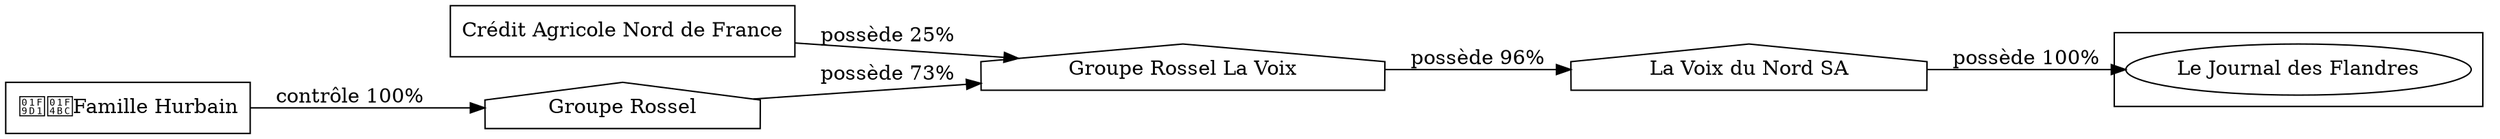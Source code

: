 digraph {
  rankdir=LR;
  subgraph roots {
    
      "credit-agricole-nord-de-france-172"[label="Crédit Agricole Nord de France" shape=box]
    
      "famille-hurbain-171"[label="🧑‍💼Famille Hurbain" shape=box]
    
  }

  
    "la-voix-du-nord-sa-185"[label="La Voix du Nord SA" shape=house]
  
    "groupe-rossel-la-voix-184"[label="Groupe Rossel La Voix" shape=house]
  
    "groupe-rossel-183"[label="Groupe Rossel" shape=house]
  

  subgraph clusterLeaves {
    
      "le-journal-des-flandres-195"[label="Le Journal des Flandres"]
    
  }

  
    "la-voix-du-nord-sa-185" -> "le-journal-des-flandres-195" [
      label="possède 100%"
    ]
  
    "groupe-rossel-la-voix-184" -> "la-voix-du-nord-sa-185" [
      label="possède 96%"
    ]
  
    "credit-agricole-nord-de-france-172" -> "groupe-rossel-la-voix-184" [
      label="possède 25%"
    ]
  
    "groupe-rossel-183" -> "groupe-rossel-la-voix-184" [
      label="possède 73%"
    ]
  
    "famille-hurbain-171" -> "groupe-rossel-183" [
      label="contrôle 100%"
    ]
  
}
